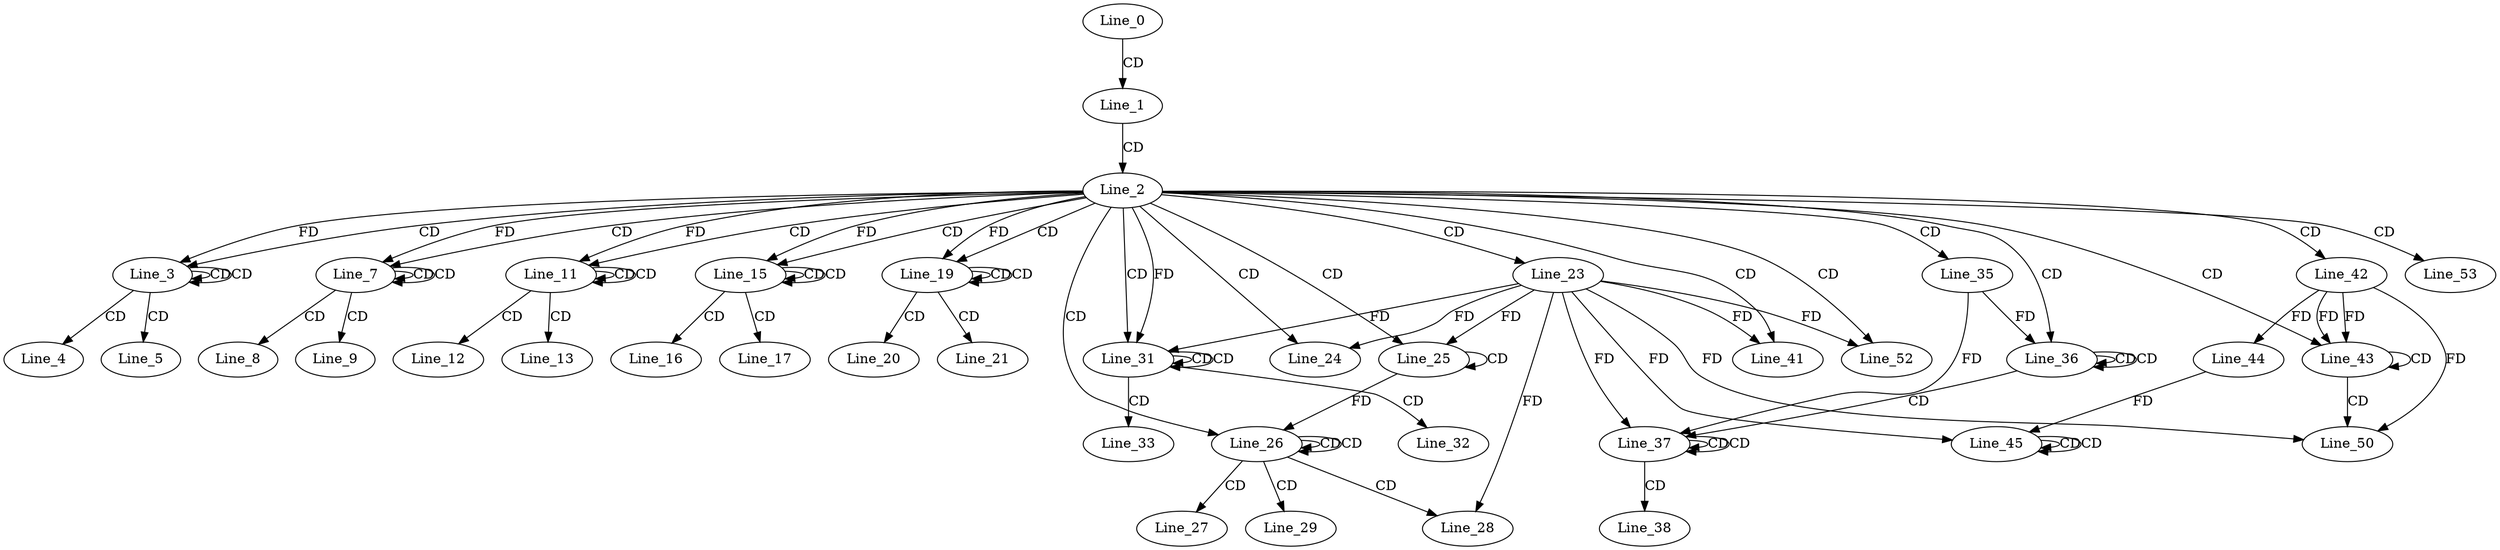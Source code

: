 digraph G {
  Line_0;
  Line_1;
  Line_2;
  Line_3;
  Line_3;
  Line_3;
  Line_4;
  Line_5;
  Line_7;
  Line_7;
  Line_7;
  Line_8;
  Line_9;
  Line_11;
  Line_11;
  Line_11;
  Line_12;
  Line_13;
  Line_15;
  Line_15;
  Line_15;
  Line_16;
  Line_17;
  Line_19;
  Line_19;
  Line_19;
  Line_20;
  Line_21;
  Line_23;
  Line_24;
  Line_25;
  Line_25;
  Line_26;
  Line_26;
  Line_26;
  Line_27;
  Line_28;
  Line_29;
  Line_31;
  Line_31;
  Line_31;
  Line_32;
  Line_33;
  Line_35;
  Line_36;
  Line_36;
  Line_37;
  Line_37;
  Line_37;
  Line_37;
  Line_38;
  Line_41;
  Line_42;
  Line_43;
  Line_43;
  Line_44;
  Line_45;
  Line_45;
  Line_45;
  Line_44;
  Line_50;
  Line_52;
  Line_53;
  Line_0 -> Line_1 [ label="CD" ];
  Line_1 -> Line_2 [ label="CD" ];
  Line_2 -> Line_3 [ label="CD" ];
  Line_3 -> Line_3 [ label="CD" ];
  Line_3 -> Line_3 [ label="CD" ];
  Line_2 -> Line_3 [ label="FD" ];
  Line_3 -> Line_4 [ label="CD" ];
  Line_3 -> Line_5 [ label="CD" ];
  Line_2 -> Line_7 [ label="CD" ];
  Line_7 -> Line_7 [ label="CD" ];
  Line_7 -> Line_7 [ label="CD" ];
  Line_2 -> Line_7 [ label="FD" ];
  Line_7 -> Line_8 [ label="CD" ];
  Line_7 -> Line_9 [ label="CD" ];
  Line_2 -> Line_11 [ label="CD" ];
  Line_11 -> Line_11 [ label="CD" ];
  Line_11 -> Line_11 [ label="CD" ];
  Line_2 -> Line_11 [ label="FD" ];
  Line_11 -> Line_12 [ label="CD" ];
  Line_11 -> Line_13 [ label="CD" ];
  Line_2 -> Line_15 [ label="CD" ];
  Line_15 -> Line_15 [ label="CD" ];
  Line_15 -> Line_15 [ label="CD" ];
  Line_2 -> Line_15 [ label="FD" ];
  Line_15 -> Line_16 [ label="CD" ];
  Line_15 -> Line_17 [ label="CD" ];
  Line_2 -> Line_19 [ label="CD" ];
  Line_19 -> Line_19 [ label="CD" ];
  Line_19 -> Line_19 [ label="CD" ];
  Line_2 -> Line_19 [ label="FD" ];
  Line_19 -> Line_20 [ label="CD" ];
  Line_19 -> Line_21 [ label="CD" ];
  Line_2 -> Line_23 [ label="CD" ];
  Line_2 -> Line_24 [ label="CD" ];
  Line_23 -> Line_24 [ label="FD" ];
  Line_2 -> Line_25 [ label="CD" ];
  Line_25 -> Line_25 [ label="CD" ];
  Line_23 -> Line_25 [ label="FD" ];
  Line_2 -> Line_26 [ label="CD" ];
  Line_26 -> Line_26 [ label="CD" ];
  Line_26 -> Line_26 [ label="CD" ];
  Line_25 -> Line_26 [ label="FD" ];
  Line_26 -> Line_27 [ label="CD" ];
  Line_26 -> Line_28 [ label="CD" ];
  Line_23 -> Line_28 [ label="FD" ];
  Line_26 -> Line_29 [ label="CD" ];
  Line_2 -> Line_31 [ label="CD" ];
  Line_31 -> Line_31 [ label="CD" ];
  Line_31 -> Line_31 [ label="CD" ];
  Line_23 -> Line_31 [ label="FD" ];
  Line_2 -> Line_31 [ label="FD" ];
  Line_31 -> Line_32 [ label="CD" ];
  Line_31 -> Line_33 [ label="CD" ];
  Line_2 -> Line_35 [ label="CD" ];
  Line_2 -> Line_36 [ label="CD" ];
  Line_36 -> Line_36 [ label="CD" ];
  Line_36 -> Line_36 [ label="CD" ];
  Line_35 -> Line_36 [ label="FD" ];
  Line_36 -> Line_37 [ label="CD" ];
  Line_37 -> Line_37 [ label="CD" ];
  Line_37 -> Line_37 [ label="CD" ];
  Line_23 -> Line_37 [ label="FD" ];
  Line_35 -> Line_37 [ label="FD" ];
  Line_37 -> Line_38 [ label="CD" ];
  Line_2 -> Line_41 [ label="CD" ];
  Line_23 -> Line_41 [ label="FD" ];
  Line_2 -> Line_42 [ label="CD" ];
  Line_2 -> Line_43 [ label="CD" ];
  Line_42 -> Line_43 [ label="FD" ];
  Line_43 -> Line_43 [ label="CD" ];
  Line_42 -> Line_43 [ label="FD" ];
  Line_42 -> Line_44 [ label="FD" ];
  Line_45 -> Line_45 [ label="CD" ];
  Line_45 -> Line_45 [ label="CD" ];
  Line_23 -> Line_45 [ label="FD" ];
  Line_44 -> Line_45 [ label="FD" ];
  Line_43 -> Line_50 [ label="CD" ];
  Line_23 -> Line_50 [ label="FD" ];
  Line_42 -> Line_50 [ label="FD" ];
  Line_2 -> Line_52 [ label="CD" ];
  Line_23 -> Line_52 [ label="FD" ];
  Line_2 -> Line_53 [ label="CD" ];
}
